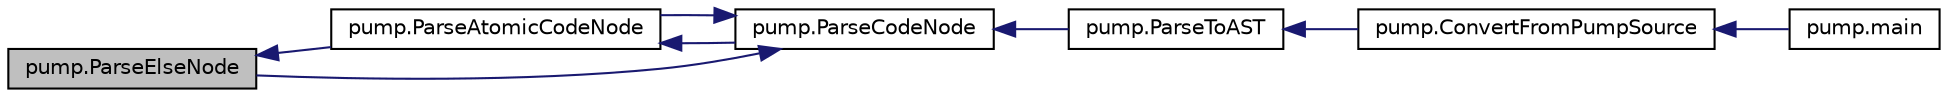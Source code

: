 digraph "pump.ParseElseNode"
{
  edge [fontname="Helvetica",fontsize="10",labelfontname="Helvetica",labelfontsize="10"];
  node [fontname="Helvetica",fontsize="10",shape=record];
  rankdir="LR";
  Node191 [label="pump.ParseElseNode",height=0.2,width=0.4,color="black", fillcolor="grey75", style="filled", fontcolor="black"];
  Node191 -> Node192 [dir="back",color="midnightblue",fontsize="10",style="solid",fontname="Helvetica"];
  Node192 [label="pump.ParseAtomicCodeNode",height=0.2,width=0.4,color="black", fillcolor="white", style="filled",URL="$df/d92/namespacepump.html#a5532710f334f026f80fc485decf5078e"];
  Node192 -> Node193 [dir="back",color="midnightblue",fontsize="10",style="solid",fontname="Helvetica"];
  Node193 [label="pump.ParseCodeNode",height=0.2,width=0.4,color="black", fillcolor="white", style="filled",URL="$df/d92/namespacepump.html#aabbc064b8664abbe05618b3a0f5a6c38"];
  Node193 -> Node191 [dir="back",color="midnightblue",fontsize="10",style="solid",fontname="Helvetica"];
  Node193 -> Node192 [dir="back",color="midnightblue",fontsize="10",style="solid",fontname="Helvetica"];
  Node193 -> Node194 [dir="back",color="midnightblue",fontsize="10",style="solid",fontname="Helvetica"];
  Node194 [label="pump.ParseToAST",height=0.2,width=0.4,color="black", fillcolor="white", style="filled",URL="$df/d92/namespacepump.html#a56ac10a83a3a875d305c9aae71fc0549"];
  Node194 -> Node195 [dir="back",color="midnightblue",fontsize="10",style="solid",fontname="Helvetica"];
  Node195 [label="pump.ConvertFromPumpSource",height=0.2,width=0.4,color="black", fillcolor="white", style="filled",URL="$df/d92/namespacepump.html#a568fe53d1443489ac15bac4a0f9faf91"];
  Node195 -> Node196 [dir="back",color="midnightblue",fontsize="10",style="solid",fontname="Helvetica"];
  Node196 [label="pump.main",height=0.2,width=0.4,color="black", fillcolor="white", style="filled",URL="$df/d92/namespacepump.html#abcf26971f7bdbad77c2c168c110312df"];
}
